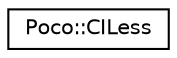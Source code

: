 digraph "Graphical Class Hierarchy"
{
 // LATEX_PDF_SIZE
  edge [fontname="Helvetica",fontsize="10",labelfontname="Helvetica",labelfontsize="10"];
  node [fontname="Helvetica",fontsize="10",shape=record];
  rankdir="LR";
  Node0 [label="Poco::CILess",height=0.2,width=0.4,color="black", fillcolor="white", style="filled",URL="$structPoco_1_1CILess.html",tooltip=" "];
}
